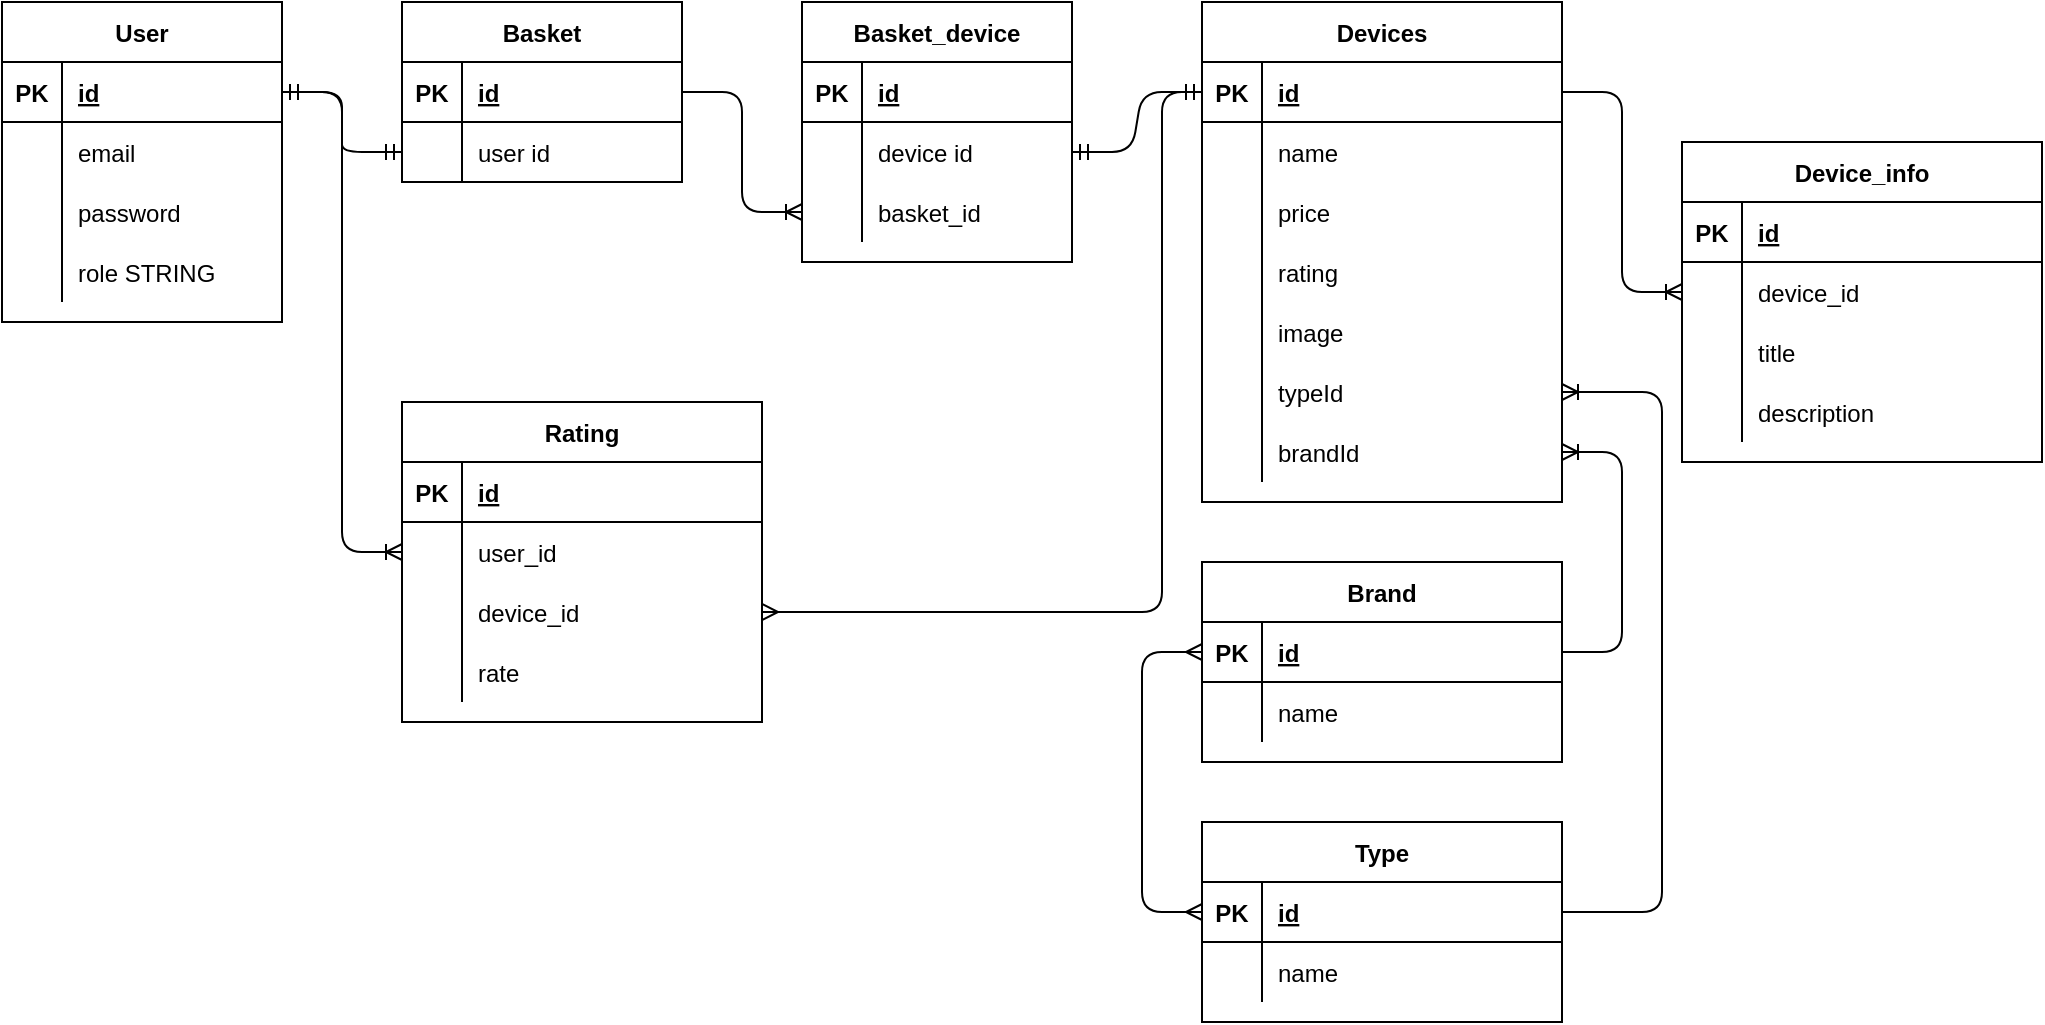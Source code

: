 <mxfile version="14.3.0" type="github">
  <diagram id="R2lEEEUBdFMjLlhIrx00" name="Page-1">
    <mxGraphModel dx="1102" dy="651" grid="1" gridSize="10" guides="1" tooltips="1" connect="1" arrows="1" fold="1" page="1" pageScale="1" pageWidth="850" pageHeight="1100" math="0" shadow="0" extFonts="Permanent Marker^https://fonts.googleapis.com/css?family=Permanent+Marker">
      <root>
        <mxCell id="0" />
        <mxCell id="1" parent="0" />
        <mxCell id="jXw6HLoCMiwVIbPq5316-16" value="User" style="shape=table;startSize=30;container=1;collapsible=1;childLayout=tableLayout;fixedRows=1;rowLines=0;fontStyle=1;align=center;resizeLast=1;" parent="1" vertex="1">
          <mxGeometry x="80" y="100" width="140" height="160" as="geometry" />
        </mxCell>
        <mxCell id="jXw6HLoCMiwVIbPq5316-17" value="" style="shape=partialRectangle;collapsible=0;dropTarget=0;pointerEvents=0;fillColor=none;top=0;left=0;bottom=1;right=0;points=[[0,0.5],[1,0.5]];portConstraint=eastwest;" parent="jXw6HLoCMiwVIbPq5316-16" vertex="1">
          <mxGeometry y="30" width="140" height="30" as="geometry" />
        </mxCell>
        <mxCell id="jXw6HLoCMiwVIbPq5316-18" value="PK" style="shape=partialRectangle;connectable=0;fillColor=none;top=0;left=0;bottom=0;right=0;fontStyle=1;overflow=hidden;" parent="jXw6HLoCMiwVIbPq5316-17" vertex="1">
          <mxGeometry width="30" height="30" as="geometry" />
        </mxCell>
        <mxCell id="jXw6HLoCMiwVIbPq5316-19" value="id" style="shape=partialRectangle;connectable=0;fillColor=none;top=0;left=0;bottom=0;right=0;align=left;spacingLeft=6;fontStyle=5;overflow=hidden;" parent="jXw6HLoCMiwVIbPq5316-17" vertex="1">
          <mxGeometry x="30" width="110" height="30" as="geometry" />
        </mxCell>
        <mxCell id="jXw6HLoCMiwVIbPq5316-20" value="" style="shape=partialRectangle;collapsible=0;dropTarget=0;pointerEvents=0;fillColor=none;top=0;left=0;bottom=0;right=0;points=[[0,0.5],[1,0.5]];portConstraint=eastwest;" parent="jXw6HLoCMiwVIbPq5316-16" vertex="1">
          <mxGeometry y="60" width="140" height="30" as="geometry" />
        </mxCell>
        <mxCell id="jXw6HLoCMiwVIbPq5316-21" value="" style="shape=partialRectangle;connectable=0;fillColor=none;top=0;left=0;bottom=0;right=0;editable=1;overflow=hidden;" parent="jXw6HLoCMiwVIbPq5316-20" vertex="1">
          <mxGeometry width="30" height="30" as="geometry" />
        </mxCell>
        <mxCell id="jXw6HLoCMiwVIbPq5316-22" value="email" style="shape=partialRectangle;connectable=0;fillColor=none;top=0;left=0;bottom=0;right=0;align=left;spacingLeft=6;overflow=hidden;" parent="jXw6HLoCMiwVIbPq5316-20" vertex="1">
          <mxGeometry x="30" width="110" height="30" as="geometry" />
        </mxCell>
        <mxCell id="jXw6HLoCMiwVIbPq5316-23" value="" style="shape=partialRectangle;collapsible=0;dropTarget=0;pointerEvents=0;fillColor=none;top=0;left=0;bottom=0;right=0;points=[[0,0.5],[1,0.5]];portConstraint=eastwest;" parent="jXw6HLoCMiwVIbPq5316-16" vertex="1">
          <mxGeometry y="90" width="140" height="30" as="geometry" />
        </mxCell>
        <mxCell id="jXw6HLoCMiwVIbPq5316-24" value="" style="shape=partialRectangle;connectable=0;fillColor=none;top=0;left=0;bottom=0;right=0;editable=1;overflow=hidden;" parent="jXw6HLoCMiwVIbPq5316-23" vertex="1">
          <mxGeometry width="30" height="30" as="geometry" />
        </mxCell>
        <mxCell id="jXw6HLoCMiwVIbPq5316-25" value="password" style="shape=partialRectangle;connectable=0;fillColor=none;top=0;left=0;bottom=0;right=0;align=left;spacingLeft=6;overflow=hidden;" parent="jXw6HLoCMiwVIbPq5316-23" vertex="1">
          <mxGeometry x="30" width="110" height="30" as="geometry" />
        </mxCell>
        <mxCell id="jXw6HLoCMiwVIbPq5316-26" value="" style="shape=partialRectangle;collapsible=0;dropTarget=0;pointerEvents=0;fillColor=none;top=0;left=0;bottom=0;right=0;points=[[0,0.5],[1,0.5]];portConstraint=eastwest;" parent="jXw6HLoCMiwVIbPq5316-16" vertex="1">
          <mxGeometry y="120" width="140" height="30" as="geometry" />
        </mxCell>
        <mxCell id="jXw6HLoCMiwVIbPq5316-27" value="" style="shape=partialRectangle;connectable=0;fillColor=none;top=0;left=0;bottom=0;right=0;editable=1;overflow=hidden;" parent="jXw6HLoCMiwVIbPq5316-26" vertex="1">
          <mxGeometry width="30" height="30" as="geometry" />
        </mxCell>
        <mxCell id="jXw6HLoCMiwVIbPq5316-28" value="role STRING" style="shape=partialRectangle;connectable=0;fillColor=none;top=0;left=0;bottom=0;right=0;align=left;spacingLeft=6;overflow=hidden;" parent="jXw6HLoCMiwVIbPq5316-26" vertex="1">
          <mxGeometry x="30" width="110" height="30" as="geometry" />
        </mxCell>
        <mxCell id="jXw6HLoCMiwVIbPq5316-29" value="Basket" style="shape=table;startSize=30;container=1;collapsible=1;childLayout=tableLayout;fixedRows=1;rowLines=0;fontStyle=1;align=center;resizeLast=1;" parent="1" vertex="1">
          <mxGeometry x="280" y="100" width="140" height="90" as="geometry" />
        </mxCell>
        <mxCell id="jXw6HLoCMiwVIbPq5316-30" value="" style="shape=partialRectangle;collapsible=0;dropTarget=0;pointerEvents=0;fillColor=none;top=0;left=0;bottom=1;right=0;points=[[0,0.5],[1,0.5]];portConstraint=eastwest;" parent="jXw6HLoCMiwVIbPq5316-29" vertex="1">
          <mxGeometry y="30" width="140" height="30" as="geometry" />
        </mxCell>
        <mxCell id="jXw6HLoCMiwVIbPq5316-31" value="PK" style="shape=partialRectangle;connectable=0;fillColor=none;top=0;left=0;bottom=0;right=0;fontStyle=1;overflow=hidden;" parent="jXw6HLoCMiwVIbPq5316-30" vertex="1">
          <mxGeometry width="30" height="30" as="geometry" />
        </mxCell>
        <mxCell id="jXw6HLoCMiwVIbPq5316-32" value="id" style="shape=partialRectangle;connectable=0;fillColor=none;top=0;left=0;bottom=0;right=0;align=left;spacingLeft=6;fontStyle=5;overflow=hidden;" parent="jXw6HLoCMiwVIbPq5316-30" vertex="1">
          <mxGeometry x="30" width="110" height="30" as="geometry" />
        </mxCell>
        <mxCell id="jXw6HLoCMiwVIbPq5316-33" value="" style="shape=partialRectangle;collapsible=0;dropTarget=0;pointerEvents=0;fillColor=none;top=0;left=0;bottom=0;right=0;points=[[0,0.5],[1,0.5]];portConstraint=eastwest;" parent="jXw6HLoCMiwVIbPq5316-29" vertex="1">
          <mxGeometry y="60" width="140" height="30" as="geometry" />
        </mxCell>
        <mxCell id="jXw6HLoCMiwVIbPq5316-34" value="" style="shape=partialRectangle;connectable=0;fillColor=none;top=0;left=0;bottom=0;right=0;editable=1;overflow=hidden;" parent="jXw6HLoCMiwVIbPq5316-33" vertex="1">
          <mxGeometry width="30" height="30" as="geometry" />
        </mxCell>
        <mxCell id="jXw6HLoCMiwVIbPq5316-35" value="user id" style="shape=partialRectangle;connectable=0;fillColor=none;top=0;left=0;bottom=0;right=0;align=left;spacingLeft=6;overflow=hidden;" parent="jXw6HLoCMiwVIbPq5316-33" vertex="1">
          <mxGeometry x="30" width="110" height="30" as="geometry" />
        </mxCell>
        <mxCell id="jXw6HLoCMiwVIbPq5316-42" value="" style="edgeStyle=entityRelationEdgeStyle;fontSize=12;html=1;endArrow=ERmandOne;startArrow=ERmandOne;" parent="1" source="jXw6HLoCMiwVIbPq5316-17" target="jXw6HLoCMiwVIbPq5316-33" edge="1">
          <mxGeometry width="100" height="100" relative="1" as="geometry">
            <mxPoint x="350" y="320" as="sourcePoint" />
            <mxPoint x="450" y="220" as="targetPoint" />
          </mxGeometry>
        </mxCell>
        <mxCell id="jXw6HLoCMiwVIbPq5316-43" value="Devices" style="shape=table;startSize=30;container=1;collapsible=1;childLayout=tableLayout;fixedRows=1;rowLines=0;fontStyle=1;align=center;resizeLast=1;" parent="1" vertex="1">
          <mxGeometry x="680" y="100" width="180" height="250" as="geometry" />
        </mxCell>
        <mxCell id="jXw6HLoCMiwVIbPq5316-44" value="" style="shape=partialRectangle;collapsible=0;dropTarget=0;pointerEvents=0;fillColor=none;top=0;left=0;bottom=1;right=0;points=[[0,0.5],[1,0.5]];portConstraint=eastwest;" parent="jXw6HLoCMiwVIbPq5316-43" vertex="1">
          <mxGeometry y="30" width="180" height="30" as="geometry" />
        </mxCell>
        <mxCell id="jXw6HLoCMiwVIbPq5316-45" value="PK" style="shape=partialRectangle;connectable=0;fillColor=none;top=0;left=0;bottom=0;right=0;fontStyle=1;overflow=hidden;" parent="jXw6HLoCMiwVIbPq5316-44" vertex="1">
          <mxGeometry width="30" height="30" as="geometry" />
        </mxCell>
        <mxCell id="jXw6HLoCMiwVIbPq5316-46" value="id" style="shape=partialRectangle;connectable=0;fillColor=none;top=0;left=0;bottom=0;right=0;align=left;spacingLeft=6;fontStyle=5;overflow=hidden;" parent="jXw6HLoCMiwVIbPq5316-44" vertex="1">
          <mxGeometry x="30" width="150" height="30" as="geometry" />
        </mxCell>
        <mxCell id="jXw6HLoCMiwVIbPq5316-47" value="" style="shape=partialRectangle;collapsible=0;dropTarget=0;pointerEvents=0;fillColor=none;top=0;left=0;bottom=0;right=0;points=[[0,0.5],[1,0.5]];portConstraint=eastwest;" parent="jXw6HLoCMiwVIbPq5316-43" vertex="1">
          <mxGeometry y="60" width="180" height="30" as="geometry" />
        </mxCell>
        <mxCell id="jXw6HLoCMiwVIbPq5316-48" value="" style="shape=partialRectangle;connectable=0;fillColor=none;top=0;left=0;bottom=0;right=0;editable=1;overflow=hidden;" parent="jXw6HLoCMiwVIbPq5316-47" vertex="1">
          <mxGeometry width="30" height="30" as="geometry" />
        </mxCell>
        <mxCell id="jXw6HLoCMiwVIbPq5316-49" value="name" style="shape=partialRectangle;connectable=0;fillColor=none;top=0;left=0;bottom=0;right=0;align=left;spacingLeft=6;overflow=hidden;" parent="jXw6HLoCMiwVIbPq5316-47" vertex="1">
          <mxGeometry x="30" width="150" height="30" as="geometry" />
        </mxCell>
        <mxCell id="jXw6HLoCMiwVIbPq5316-50" value="" style="shape=partialRectangle;collapsible=0;dropTarget=0;pointerEvents=0;fillColor=none;top=0;left=0;bottom=0;right=0;points=[[0,0.5],[1,0.5]];portConstraint=eastwest;" parent="jXw6HLoCMiwVIbPq5316-43" vertex="1">
          <mxGeometry y="90" width="180" height="30" as="geometry" />
        </mxCell>
        <mxCell id="jXw6HLoCMiwVIbPq5316-51" value="" style="shape=partialRectangle;connectable=0;fillColor=none;top=0;left=0;bottom=0;right=0;editable=1;overflow=hidden;" parent="jXw6HLoCMiwVIbPq5316-50" vertex="1">
          <mxGeometry width="30" height="30" as="geometry" />
        </mxCell>
        <mxCell id="jXw6HLoCMiwVIbPq5316-52" value="price" style="shape=partialRectangle;connectable=0;fillColor=none;top=0;left=0;bottom=0;right=0;align=left;spacingLeft=6;overflow=hidden;" parent="jXw6HLoCMiwVIbPq5316-50" vertex="1">
          <mxGeometry x="30" width="150" height="30" as="geometry" />
        </mxCell>
        <mxCell id="jXw6HLoCMiwVIbPq5316-53" value="" style="shape=partialRectangle;collapsible=0;dropTarget=0;pointerEvents=0;fillColor=none;top=0;left=0;bottom=0;right=0;points=[[0,0.5],[1,0.5]];portConstraint=eastwest;" parent="jXw6HLoCMiwVIbPq5316-43" vertex="1">
          <mxGeometry y="120" width="180" height="30" as="geometry" />
        </mxCell>
        <mxCell id="jXw6HLoCMiwVIbPq5316-54" value="" style="shape=partialRectangle;connectable=0;fillColor=none;top=0;left=0;bottom=0;right=0;editable=1;overflow=hidden;" parent="jXw6HLoCMiwVIbPq5316-53" vertex="1">
          <mxGeometry width="30" height="30" as="geometry" />
        </mxCell>
        <mxCell id="jXw6HLoCMiwVIbPq5316-55" value="rating" style="shape=partialRectangle;connectable=0;fillColor=none;top=0;left=0;bottom=0;right=0;align=left;spacingLeft=6;overflow=hidden;" parent="jXw6HLoCMiwVIbPq5316-53" vertex="1">
          <mxGeometry x="30" width="150" height="30" as="geometry" />
        </mxCell>
        <mxCell id="jXw6HLoCMiwVIbPq5316-76" style="shape=partialRectangle;collapsible=0;dropTarget=0;pointerEvents=0;fillColor=none;top=0;left=0;bottom=0;right=0;points=[[0,0.5],[1,0.5]];portConstraint=eastwest;" parent="jXw6HLoCMiwVIbPq5316-43" vertex="1">
          <mxGeometry y="150" width="180" height="30" as="geometry" />
        </mxCell>
        <mxCell id="jXw6HLoCMiwVIbPq5316-77" style="shape=partialRectangle;connectable=0;fillColor=none;top=0;left=0;bottom=0;right=0;editable=1;overflow=hidden;" parent="jXw6HLoCMiwVIbPq5316-76" vertex="1">
          <mxGeometry width="30" height="30" as="geometry" />
        </mxCell>
        <mxCell id="jXw6HLoCMiwVIbPq5316-78" value="image" style="shape=partialRectangle;connectable=0;fillColor=none;top=0;left=0;bottom=0;right=0;align=left;spacingLeft=6;overflow=hidden;" parent="jXw6HLoCMiwVIbPq5316-76" vertex="1">
          <mxGeometry x="30" width="150" height="30" as="geometry" />
        </mxCell>
        <mxCell id="jXw6HLoCMiwVIbPq5316-92" style="shape=partialRectangle;collapsible=0;dropTarget=0;pointerEvents=0;fillColor=none;top=0;left=0;bottom=0;right=0;points=[[0,0.5],[1,0.5]];portConstraint=eastwest;" parent="jXw6HLoCMiwVIbPq5316-43" vertex="1">
          <mxGeometry y="180" width="180" height="30" as="geometry" />
        </mxCell>
        <mxCell id="jXw6HLoCMiwVIbPq5316-93" style="shape=partialRectangle;connectable=0;fillColor=none;top=0;left=0;bottom=0;right=0;editable=1;overflow=hidden;" parent="jXw6HLoCMiwVIbPq5316-92" vertex="1">
          <mxGeometry width="30" height="30" as="geometry" />
        </mxCell>
        <mxCell id="jXw6HLoCMiwVIbPq5316-94" value="typeId" style="shape=partialRectangle;connectable=0;fillColor=none;top=0;left=0;bottom=0;right=0;align=left;spacingLeft=6;overflow=hidden;" parent="jXw6HLoCMiwVIbPq5316-92" vertex="1">
          <mxGeometry x="30" width="150" height="30" as="geometry" />
        </mxCell>
        <mxCell id="jXw6HLoCMiwVIbPq5316-95" style="shape=partialRectangle;collapsible=0;dropTarget=0;pointerEvents=0;fillColor=none;top=0;left=0;bottom=0;right=0;points=[[0,0.5],[1,0.5]];portConstraint=eastwest;" parent="jXw6HLoCMiwVIbPq5316-43" vertex="1">
          <mxGeometry y="210" width="180" height="30" as="geometry" />
        </mxCell>
        <mxCell id="jXw6HLoCMiwVIbPq5316-96" style="shape=partialRectangle;connectable=0;fillColor=none;top=0;left=0;bottom=0;right=0;editable=1;overflow=hidden;" parent="jXw6HLoCMiwVIbPq5316-95" vertex="1">
          <mxGeometry width="30" height="30" as="geometry" />
        </mxCell>
        <mxCell id="jXw6HLoCMiwVIbPq5316-97" value="brandId" style="shape=partialRectangle;connectable=0;fillColor=none;top=0;left=0;bottom=0;right=0;align=left;spacingLeft=6;overflow=hidden;" parent="jXw6HLoCMiwVIbPq5316-95" vertex="1">
          <mxGeometry x="30" width="150" height="30" as="geometry" />
        </mxCell>
        <mxCell id="jXw6HLoCMiwVIbPq5316-98" value="Type" style="shape=table;startSize=30;container=1;collapsible=1;childLayout=tableLayout;fixedRows=1;rowLines=0;fontStyle=1;align=center;resizeLast=1;" parent="1" vertex="1">
          <mxGeometry x="680" y="510" width="180" height="100" as="geometry" />
        </mxCell>
        <mxCell id="jXw6HLoCMiwVIbPq5316-99" value="" style="shape=partialRectangle;collapsible=0;dropTarget=0;pointerEvents=0;fillColor=none;top=0;left=0;bottom=1;right=0;points=[[0,0.5],[1,0.5]];portConstraint=eastwest;" parent="jXw6HLoCMiwVIbPq5316-98" vertex="1">
          <mxGeometry y="30" width="180" height="30" as="geometry" />
        </mxCell>
        <mxCell id="jXw6HLoCMiwVIbPq5316-100" value="PK" style="shape=partialRectangle;connectable=0;fillColor=none;top=0;left=0;bottom=0;right=0;fontStyle=1;overflow=hidden;" parent="jXw6HLoCMiwVIbPq5316-99" vertex="1">
          <mxGeometry width="30" height="30" as="geometry" />
        </mxCell>
        <mxCell id="jXw6HLoCMiwVIbPq5316-101" value="id" style="shape=partialRectangle;connectable=0;fillColor=none;top=0;left=0;bottom=0;right=0;align=left;spacingLeft=6;fontStyle=5;overflow=hidden;" parent="jXw6HLoCMiwVIbPq5316-99" vertex="1">
          <mxGeometry x="30" width="150" height="30" as="geometry" />
        </mxCell>
        <mxCell id="jXw6HLoCMiwVIbPq5316-102" value="" style="shape=partialRectangle;collapsible=0;dropTarget=0;pointerEvents=0;fillColor=none;top=0;left=0;bottom=0;right=0;points=[[0,0.5],[1,0.5]];portConstraint=eastwest;" parent="jXw6HLoCMiwVIbPq5316-98" vertex="1">
          <mxGeometry y="60" width="180" height="30" as="geometry" />
        </mxCell>
        <mxCell id="jXw6HLoCMiwVIbPq5316-103" value="" style="shape=partialRectangle;connectable=0;fillColor=none;top=0;left=0;bottom=0;right=0;editable=1;overflow=hidden;" parent="jXw6HLoCMiwVIbPq5316-102" vertex="1">
          <mxGeometry width="30" height="30" as="geometry" />
        </mxCell>
        <mxCell id="jXw6HLoCMiwVIbPq5316-104" value="name" style="shape=partialRectangle;connectable=0;fillColor=none;top=0;left=0;bottom=0;right=0;align=left;spacingLeft=6;overflow=hidden;" parent="jXw6HLoCMiwVIbPq5316-102" vertex="1">
          <mxGeometry x="30" width="150" height="30" as="geometry" />
        </mxCell>
        <mxCell id="jXw6HLoCMiwVIbPq5316-111" value="Brand" style="shape=table;startSize=30;container=1;collapsible=1;childLayout=tableLayout;fixedRows=1;rowLines=0;fontStyle=1;align=center;resizeLast=1;" parent="1" vertex="1">
          <mxGeometry x="680" y="380" width="180" height="100" as="geometry" />
        </mxCell>
        <mxCell id="jXw6HLoCMiwVIbPq5316-112" value="" style="shape=partialRectangle;collapsible=0;dropTarget=0;pointerEvents=0;fillColor=none;top=0;left=0;bottom=1;right=0;points=[[0,0.5],[1,0.5]];portConstraint=eastwest;" parent="jXw6HLoCMiwVIbPq5316-111" vertex="1">
          <mxGeometry y="30" width="180" height="30" as="geometry" />
        </mxCell>
        <mxCell id="jXw6HLoCMiwVIbPq5316-113" value="PK" style="shape=partialRectangle;connectable=0;fillColor=none;top=0;left=0;bottom=0;right=0;fontStyle=1;overflow=hidden;" parent="jXw6HLoCMiwVIbPq5316-112" vertex="1">
          <mxGeometry width="30" height="30" as="geometry" />
        </mxCell>
        <mxCell id="jXw6HLoCMiwVIbPq5316-114" value="id" style="shape=partialRectangle;connectable=0;fillColor=none;top=0;left=0;bottom=0;right=0;align=left;spacingLeft=6;fontStyle=5;overflow=hidden;" parent="jXw6HLoCMiwVIbPq5316-112" vertex="1">
          <mxGeometry x="30" width="150" height="30" as="geometry" />
        </mxCell>
        <mxCell id="jXw6HLoCMiwVIbPq5316-115" value="" style="shape=partialRectangle;collapsible=0;dropTarget=0;pointerEvents=0;fillColor=none;top=0;left=0;bottom=0;right=0;points=[[0,0.5],[1,0.5]];portConstraint=eastwest;" parent="jXw6HLoCMiwVIbPq5316-111" vertex="1">
          <mxGeometry y="60" width="180" height="30" as="geometry" />
        </mxCell>
        <mxCell id="jXw6HLoCMiwVIbPq5316-116" value="" style="shape=partialRectangle;connectable=0;fillColor=none;top=0;left=0;bottom=0;right=0;editable=1;overflow=hidden;" parent="jXw6HLoCMiwVIbPq5316-115" vertex="1">
          <mxGeometry width="30" height="30" as="geometry" />
        </mxCell>
        <mxCell id="jXw6HLoCMiwVIbPq5316-117" value="name" style="shape=partialRectangle;connectable=0;fillColor=none;top=0;left=0;bottom=0;right=0;align=left;spacingLeft=6;overflow=hidden;" parent="jXw6HLoCMiwVIbPq5316-115" vertex="1">
          <mxGeometry x="30" width="150" height="30" as="geometry" />
        </mxCell>
        <mxCell id="jXw6HLoCMiwVIbPq5316-124" value="" style="edgeStyle=elbowEdgeStyle;fontSize=12;html=1;endArrow=ERoneToMany;" parent="1" source="jXw6HLoCMiwVIbPq5316-99" target="jXw6HLoCMiwVIbPq5316-92" edge="1">
          <mxGeometry width="100" height="100" relative="1" as="geometry">
            <mxPoint x="540" y="380" as="sourcePoint" />
            <mxPoint x="640" y="280" as="targetPoint" />
            <Array as="points">
              <mxPoint x="910" y="440" />
            </Array>
          </mxGeometry>
        </mxCell>
        <mxCell id="jXw6HLoCMiwVIbPq5316-125" value="" style="edgeStyle=entityRelationEdgeStyle;fontSize=12;html=1;endArrow=ERoneToMany;" parent="1" source="jXw6HLoCMiwVIbPq5316-112" target="jXw6HLoCMiwVIbPq5316-95" edge="1">
          <mxGeometry width="100" height="100" relative="1" as="geometry">
            <mxPoint x="450" y="400" as="sourcePoint" />
            <mxPoint x="550" y="300" as="targetPoint" />
          </mxGeometry>
        </mxCell>
        <mxCell id="jXw6HLoCMiwVIbPq5316-127" value="Device_info" style="shape=table;startSize=30;container=1;collapsible=1;childLayout=tableLayout;fixedRows=1;rowLines=0;fontStyle=1;align=center;resizeLast=1;" parent="1" vertex="1">
          <mxGeometry x="920" y="170" width="180" height="160" as="geometry" />
        </mxCell>
        <mxCell id="jXw6HLoCMiwVIbPq5316-128" value="" style="shape=partialRectangle;collapsible=0;dropTarget=0;pointerEvents=0;fillColor=none;top=0;left=0;bottom=1;right=0;points=[[0,0.5],[1,0.5]];portConstraint=eastwest;" parent="jXw6HLoCMiwVIbPq5316-127" vertex="1">
          <mxGeometry y="30" width="180" height="30" as="geometry" />
        </mxCell>
        <mxCell id="jXw6HLoCMiwVIbPq5316-129" value="PK" style="shape=partialRectangle;connectable=0;fillColor=none;top=0;left=0;bottom=0;right=0;fontStyle=1;overflow=hidden;" parent="jXw6HLoCMiwVIbPq5316-128" vertex="1">
          <mxGeometry width="30" height="30" as="geometry" />
        </mxCell>
        <mxCell id="jXw6HLoCMiwVIbPq5316-130" value="id" style="shape=partialRectangle;connectable=0;fillColor=none;top=0;left=0;bottom=0;right=0;align=left;spacingLeft=6;fontStyle=5;overflow=hidden;" parent="jXw6HLoCMiwVIbPq5316-128" vertex="1">
          <mxGeometry x="30" width="150" height="30" as="geometry" />
        </mxCell>
        <mxCell id="jXw6HLoCMiwVIbPq5316-131" value="" style="shape=partialRectangle;collapsible=0;dropTarget=0;pointerEvents=0;fillColor=none;top=0;left=0;bottom=0;right=0;points=[[0,0.5],[1,0.5]];portConstraint=eastwest;" parent="jXw6HLoCMiwVIbPq5316-127" vertex="1">
          <mxGeometry y="60" width="180" height="30" as="geometry" />
        </mxCell>
        <mxCell id="jXw6HLoCMiwVIbPq5316-132" value="" style="shape=partialRectangle;connectable=0;fillColor=none;top=0;left=0;bottom=0;right=0;editable=1;overflow=hidden;" parent="jXw6HLoCMiwVIbPq5316-131" vertex="1">
          <mxGeometry width="30" height="30" as="geometry" />
        </mxCell>
        <mxCell id="jXw6HLoCMiwVIbPq5316-133" value="device_id" style="shape=partialRectangle;connectable=0;fillColor=none;top=0;left=0;bottom=0;right=0;align=left;spacingLeft=6;overflow=hidden;" parent="jXw6HLoCMiwVIbPq5316-131" vertex="1">
          <mxGeometry x="30" width="150" height="30" as="geometry" />
        </mxCell>
        <mxCell id="jXw6HLoCMiwVIbPq5316-134" value="" style="shape=partialRectangle;collapsible=0;dropTarget=0;pointerEvents=0;fillColor=none;top=0;left=0;bottom=0;right=0;points=[[0,0.5],[1,0.5]];portConstraint=eastwest;" parent="jXw6HLoCMiwVIbPq5316-127" vertex="1">
          <mxGeometry y="90" width="180" height="30" as="geometry" />
        </mxCell>
        <mxCell id="jXw6HLoCMiwVIbPq5316-135" value="" style="shape=partialRectangle;connectable=0;fillColor=none;top=0;left=0;bottom=0;right=0;editable=1;overflow=hidden;" parent="jXw6HLoCMiwVIbPq5316-134" vertex="1">
          <mxGeometry width="30" height="30" as="geometry" />
        </mxCell>
        <mxCell id="jXw6HLoCMiwVIbPq5316-136" value="title" style="shape=partialRectangle;connectable=0;fillColor=none;top=0;left=0;bottom=0;right=0;align=left;spacingLeft=6;overflow=hidden;" parent="jXw6HLoCMiwVIbPq5316-134" vertex="1">
          <mxGeometry x="30" width="150" height="30" as="geometry" />
        </mxCell>
        <mxCell id="jXw6HLoCMiwVIbPq5316-137" value="" style="shape=partialRectangle;collapsible=0;dropTarget=0;pointerEvents=0;fillColor=none;top=0;left=0;bottom=0;right=0;points=[[0,0.5],[1,0.5]];portConstraint=eastwest;" parent="jXw6HLoCMiwVIbPq5316-127" vertex="1">
          <mxGeometry y="120" width="180" height="30" as="geometry" />
        </mxCell>
        <mxCell id="jXw6HLoCMiwVIbPq5316-138" value="" style="shape=partialRectangle;connectable=0;fillColor=none;top=0;left=0;bottom=0;right=0;editable=1;overflow=hidden;" parent="jXw6HLoCMiwVIbPq5316-137" vertex="1">
          <mxGeometry width="30" height="30" as="geometry" />
        </mxCell>
        <mxCell id="jXw6HLoCMiwVIbPq5316-139" value="description" style="shape=partialRectangle;connectable=0;fillColor=none;top=0;left=0;bottom=0;right=0;align=left;spacingLeft=6;overflow=hidden;" parent="jXw6HLoCMiwVIbPq5316-137" vertex="1">
          <mxGeometry x="30" width="150" height="30" as="geometry" />
        </mxCell>
        <mxCell id="jXw6HLoCMiwVIbPq5316-140" value="" style="edgeStyle=entityRelationEdgeStyle;fontSize=12;html=1;endArrow=ERoneToMany;" parent="1" source="jXw6HLoCMiwVIbPq5316-44" target="jXw6HLoCMiwVIbPq5316-131" edge="1">
          <mxGeometry width="100" height="100" relative="1" as="geometry">
            <mxPoint x="860" y="290" as="sourcePoint" />
            <mxPoint x="960" y="190" as="targetPoint" />
          </mxGeometry>
        </mxCell>
        <mxCell id="jXw6HLoCMiwVIbPq5316-145" value="" style="edgeStyle=elbowEdgeStyle;fontSize=12;html=1;endArrow=ERmany;startArrow=ERmany;" parent="1" source="jXw6HLoCMiwVIbPq5316-99" target="jXw6HLoCMiwVIbPq5316-112" edge="1">
          <mxGeometry width="100" height="100" relative="1" as="geometry">
            <mxPoint x="510" y="430" as="sourcePoint" />
            <mxPoint x="610" y="330" as="targetPoint" />
            <Array as="points">
              <mxPoint x="650" y="460" />
            </Array>
          </mxGeometry>
        </mxCell>
        <mxCell id="jXw6HLoCMiwVIbPq5316-146" value="Basket_device" style="shape=table;startSize=30;container=1;collapsible=1;childLayout=tableLayout;fixedRows=1;rowLines=0;fontStyle=1;align=center;resizeLast=1;" parent="1" vertex="1">
          <mxGeometry x="480" y="100" width="135" height="130" as="geometry" />
        </mxCell>
        <mxCell id="jXw6HLoCMiwVIbPq5316-147" value="" style="shape=partialRectangle;collapsible=0;dropTarget=0;pointerEvents=0;fillColor=none;top=0;left=0;bottom=1;right=0;points=[[0,0.5],[1,0.5]];portConstraint=eastwest;" parent="jXw6HLoCMiwVIbPq5316-146" vertex="1">
          <mxGeometry y="30" width="135" height="30" as="geometry" />
        </mxCell>
        <mxCell id="jXw6HLoCMiwVIbPq5316-148" value="PK" style="shape=partialRectangle;connectable=0;fillColor=none;top=0;left=0;bottom=0;right=0;fontStyle=1;overflow=hidden;" parent="jXw6HLoCMiwVIbPq5316-147" vertex="1">
          <mxGeometry width="30" height="30" as="geometry" />
        </mxCell>
        <mxCell id="jXw6HLoCMiwVIbPq5316-149" value="id" style="shape=partialRectangle;connectable=0;fillColor=none;top=0;left=0;bottom=0;right=0;align=left;spacingLeft=6;fontStyle=5;overflow=hidden;" parent="jXw6HLoCMiwVIbPq5316-147" vertex="1">
          <mxGeometry x="30" width="105" height="30" as="geometry" />
        </mxCell>
        <mxCell id="jXw6HLoCMiwVIbPq5316-150" value="" style="shape=partialRectangle;collapsible=0;dropTarget=0;pointerEvents=0;fillColor=none;top=0;left=0;bottom=0;right=0;points=[[0,0.5],[1,0.5]];portConstraint=eastwest;" parent="jXw6HLoCMiwVIbPq5316-146" vertex="1">
          <mxGeometry y="60" width="135" height="30" as="geometry" />
        </mxCell>
        <mxCell id="jXw6HLoCMiwVIbPq5316-151" value="" style="shape=partialRectangle;connectable=0;fillColor=none;top=0;left=0;bottom=0;right=0;editable=1;overflow=hidden;" parent="jXw6HLoCMiwVIbPq5316-150" vertex="1">
          <mxGeometry width="30" height="30" as="geometry" />
        </mxCell>
        <mxCell id="jXw6HLoCMiwVIbPq5316-152" value="device id" style="shape=partialRectangle;connectable=0;fillColor=none;top=0;left=0;bottom=0;right=0;align=left;spacingLeft=6;overflow=hidden;" parent="jXw6HLoCMiwVIbPq5316-150" vertex="1">
          <mxGeometry x="30" width="105" height="30" as="geometry" />
        </mxCell>
        <mxCell id="jXw6HLoCMiwVIbPq5316-153" value="" style="shape=partialRectangle;collapsible=0;dropTarget=0;pointerEvents=0;fillColor=none;top=0;left=0;bottom=0;right=0;points=[[0,0.5],[1,0.5]];portConstraint=eastwest;" parent="jXw6HLoCMiwVIbPq5316-146" vertex="1">
          <mxGeometry y="90" width="135" height="30" as="geometry" />
        </mxCell>
        <mxCell id="jXw6HLoCMiwVIbPq5316-154" value="" style="shape=partialRectangle;connectable=0;fillColor=none;top=0;left=0;bottom=0;right=0;editable=1;overflow=hidden;" parent="jXw6HLoCMiwVIbPq5316-153" vertex="1">
          <mxGeometry width="30" height="30" as="geometry" />
        </mxCell>
        <mxCell id="jXw6HLoCMiwVIbPq5316-155" value="basket_id" style="shape=partialRectangle;connectable=0;fillColor=none;top=0;left=0;bottom=0;right=0;align=left;spacingLeft=6;overflow=hidden;" parent="jXw6HLoCMiwVIbPq5316-153" vertex="1">
          <mxGeometry x="30" width="105" height="30" as="geometry" />
        </mxCell>
        <mxCell id="jXw6HLoCMiwVIbPq5316-159" value="" style="edgeStyle=entityRelationEdgeStyle;fontSize=12;html=1;endArrow=ERoneToMany;" parent="1" source="jXw6HLoCMiwVIbPq5316-30" target="jXw6HLoCMiwVIbPq5316-153" edge="1">
          <mxGeometry width="100" height="100" relative="1" as="geometry">
            <mxPoint x="410" y="370" as="sourcePoint" />
            <mxPoint x="510" y="270" as="targetPoint" />
          </mxGeometry>
        </mxCell>
        <mxCell id="jXw6HLoCMiwVIbPq5316-160" value="" style="edgeStyle=entityRelationEdgeStyle;fontSize=12;html=1;endArrow=ERmandOne;startArrow=ERmandOne;" parent="1" source="jXw6HLoCMiwVIbPq5316-150" target="jXw6HLoCMiwVIbPq5316-44" edge="1">
          <mxGeometry width="100" height="100" relative="1" as="geometry">
            <mxPoint x="430" y="370" as="sourcePoint" />
            <mxPoint x="530" y="270" as="targetPoint" />
          </mxGeometry>
        </mxCell>
        <mxCell id="jXw6HLoCMiwVIbPq5316-161" value="Rating" style="shape=table;startSize=30;container=1;collapsible=1;childLayout=tableLayout;fixedRows=1;rowLines=0;fontStyle=1;align=center;resizeLast=1;" parent="1" vertex="1">
          <mxGeometry x="280" y="300" width="180" height="160" as="geometry" />
        </mxCell>
        <mxCell id="jXw6HLoCMiwVIbPq5316-162" value="" style="shape=partialRectangle;collapsible=0;dropTarget=0;pointerEvents=0;fillColor=none;top=0;left=0;bottom=1;right=0;points=[[0,0.5],[1,0.5]];portConstraint=eastwest;" parent="jXw6HLoCMiwVIbPq5316-161" vertex="1">
          <mxGeometry y="30" width="180" height="30" as="geometry" />
        </mxCell>
        <mxCell id="jXw6HLoCMiwVIbPq5316-163" value="PK" style="shape=partialRectangle;connectable=0;fillColor=none;top=0;left=0;bottom=0;right=0;fontStyle=1;overflow=hidden;" parent="jXw6HLoCMiwVIbPq5316-162" vertex="1">
          <mxGeometry width="30" height="30" as="geometry" />
        </mxCell>
        <mxCell id="jXw6HLoCMiwVIbPq5316-164" value="id" style="shape=partialRectangle;connectable=0;fillColor=none;top=0;left=0;bottom=0;right=0;align=left;spacingLeft=6;fontStyle=5;overflow=hidden;" parent="jXw6HLoCMiwVIbPq5316-162" vertex="1">
          <mxGeometry x="30" width="150" height="30" as="geometry" />
        </mxCell>
        <mxCell id="jXw6HLoCMiwVIbPq5316-165" value="" style="shape=partialRectangle;collapsible=0;dropTarget=0;pointerEvents=0;fillColor=none;top=0;left=0;bottom=0;right=0;points=[[0,0.5],[1,0.5]];portConstraint=eastwest;" parent="jXw6HLoCMiwVIbPq5316-161" vertex="1">
          <mxGeometry y="60" width="180" height="30" as="geometry" />
        </mxCell>
        <mxCell id="jXw6HLoCMiwVIbPq5316-166" value="" style="shape=partialRectangle;connectable=0;fillColor=none;top=0;left=0;bottom=0;right=0;editable=1;overflow=hidden;" parent="jXw6HLoCMiwVIbPq5316-165" vertex="1">
          <mxGeometry width="30" height="30" as="geometry" />
        </mxCell>
        <mxCell id="jXw6HLoCMiwVIbPq5316-167" value="user_id" style="shape=partialRectangle;connectable=0;fillColor=none;top=0;left=0;bottom=0;right=0;align=left;spacingLeft=6;overflow=hidden;" parent="jXw6HLoCMiwVIbPq5316-165" vertex="1">
          <mxGeometry x="30" width="150" height="30" as="geometry" />
        </mxCell>
        <mxCell id="jXw6HLoCMiwVIbPq5316-168" value="" style="shape=partialRectangle;collapsible=0;dropTarget=0;pointerEvents=0;fillColor=none;top=0;left=0;bottom=0;right=0;points=[[0,0.5],[1,0.5]];portConstraint=eastwest;" parent="jXw6HLoCMiwVIbPq5316-161" vertex="1">
          <mxGeometry y="90" width="180" height="30" as="geometry" />
        </mxCell>
        <mxCell id="jXw6HLoCMiwVIbPq5316-169" value="" style="shape=partialRectangle;connectable=0;fillColor=none;top=0;left=0;bottom=0;right=0;editable=1;overflow=hidden;" parent="jXw6HLoCMiwVIbPq5316-168" vertex="1">
          <mxGeometry width="30" height="30" as="geometry" />
        </mxCell>
        <mxCell id="jXw6HLoCMiwVIbPq5316-170" value="device_id" style="shape=partialRectangle;connectable=0;fillColor=none;top=0;left=0;bottom=0;right=0;align=left;spacingLeft=6;overflow=hidden;" parent="jXw6HLoCMiwVIbPq5316-168" vertex="1">
          <mxGeometry x="30" width="150" height="30" as="geometry" />
        </mxCell>
        <mxCell id="jXw6HLoCMiwVIbPq5316-171" value="" style="shape=partialRectangle;collapsible=0;dropTarget=0;pointerEvents=0;fillColor=none;top=0;left=0;bottom=0;right=0;points=[[0,0.5],[1,0.5]];portConstraint=eastwest;" parent="jXw6HLoCMiwVIbPq5316-161" vertex="1">
          <mxGeometry y="120" width="180" height="30" as="geometry" />
        </mxCell>
        <mxCell id="jXw6HLoCMiwVIbPq5316-172" value="" style="shape=partialRectangle;connectable=0;fillColor=none;top=0;left=0;bottom=0;right=0;editable=1;overflow=hidden;" parent="jXw6HLoCMiwVIbPq5316-171" vertex="1">
          <mxGeometry width="30" height="30" as="geometry" />
        </mxCell>
        <mxCell id="jXw6HLoCMiwVIbPq5316-173" value="rate" style="shape=partialRectangle;connectable=0;fillColor=none;top=0;left=0;bottom=0;right=0;align=left;spacingLeft=6;overflow=hidden;" parent="jXw6HLoCMiwVIbPq5316-171" vertex="1">
          <mxGeometry x="30" width="150" height="30" as="geometry" />
        </mxCell>
        <mxCell id="jXw6HLoCMiwVIbPq5316-174" value="" style="edgeStyle=entityRelationEdgeStyle;fontSize=12;html=1;endArrow=ERoneToMany;" parent="1" source="jXw6HLoCMiwVIbPq5316-17" target="jXw6HLoCMiwVIbPq5316-165" edge="1">
          <mxGeometry width="100" height="100" relative="1" as="geometry">
            <mxPoint x="430" y="350" as="sourcePoint" />
            <mxPoint x="530" y="250" as="targetPoint" />
          </mxGeometry>
        </mxCell>
        <mxCell id="jXw6HLoCMiwVIbPq5316-175" value="" style="edgeStyle=elbowEdgeStyle;fontSize=12;html=1;endArrow=ERmany;exitX=0;exitY=0.5;exitDx=0;exitDy=0;" parent="1" source="jXw6HLoCMiwVIbPq5316-44" target="jXw6HLoCMiwVIbPq5316-168" edge="1">
          <mxGeometry width="100" height="100" relative="1" as="geometry">
            <mxPoint x="430" y="350" as="sourcePoint" />
            <mxPoint x="530" y="250" as="targetPoint" />
            <Array as="points">
              <mxPoint x="660" y="280" />
            </Array>
          </mxGeometry>
        </mxCell>
      </root>
    </mxGraphModel>
  </diagram>
</mxfile>
